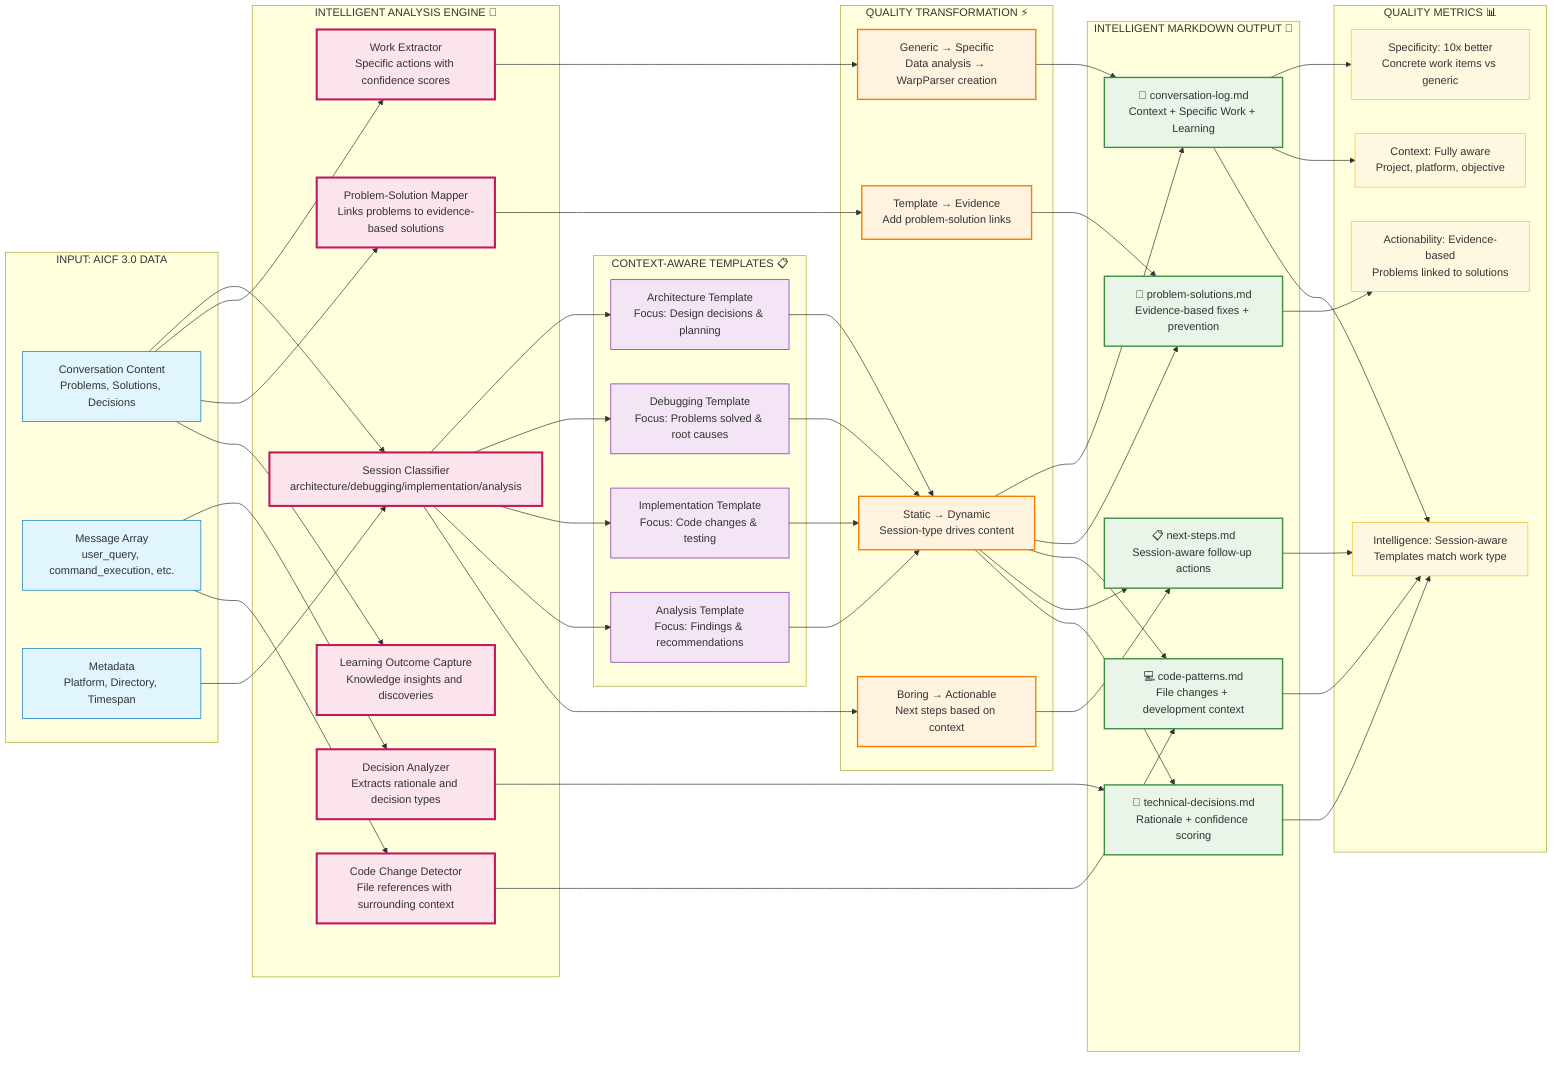 graph LR
    subgraph "INPUT: AICF 3.0 DATA"
        A1[Conversation Content<br/>Problems, Solutions, Decisions]
        A2[Message Array<br/>user_query, command_execution, etc.]
        A3[Metadata<br/>Platform, Directory, Timespan]
    end
    
    subgraph "INTELLIGENT ANALYSIS ENGINE 🧠"
        B1[Session Classifier<br/>architecture/debugging/implementation/analysis]
        B2[Work Extractor<br/>Specific actions with confidence scores]
        B3[Problem-Solution Mapper<br/>Links problems to evidence-based solutions]
        B4[Decision Analyzer<br/>Extracts rationale and decision types]
        B5[Code Change Detector<br/>File references with surrounding context]
        B6[Learning Outcome Capture<br/>Knowledge insights and discoveries]
    end
    
    subgraph "CONTEXT-AWARE TEMPLATES 📋"
        C1[Architecture Template<br/>Focus: Design decisions & planning]
        C2[Debugging Template<br/>Focus: Problems solved & root causes]
        C3[Implementation Template<br/>Focus: Code changes & testing]
        C4[Analysis Template<br/>Focus: Findings & recommendations]
    end
    
    subgraph "QUALITY TRANSFORMATION ⚡"
        D1[Generic → Specific<br/>Data analysis → WarpParser creation]
        D2[Template → Evidence<br/>Add problem-solution links]
        D3[Static → Dynamic<br/>Session-type drives content]
        D4[Boring → Actionable<br/>Next steps based on context]
    end
    
    subgraph "INTELLIGENT MARKDOWN OUTPUT 📄"
        E1[📝 conversation-log.md<br/>Context + Specific Work + Learning]
        E2[🔧 problem-solutions.md<br/>Evidence-based fixes + prevention]
        E3[💻 code-patterns.md<br/>File changes + development context]
        E4[📋 next-steps.md<br/>Session-aware follow-up actions]
        E5[🎯 technical-decisions.md<br/>Rationale + confidence scoring]
    end
    
    subgraph "QUALITY METRICS 📊"
        F1[Specificity: 10x better<br/>Concrete work items vs generic]
        F2[Context: Fully aware<br/>Project, platform, objective]
        F3[Actionability: Evidence-based<br/>Problems linked to solutions]
        F4[Intelligence: Session-aware<br/>Templates match work type]
    end

    %% Analysis Flow
    A1 --> B1
    A1 --> B2
    A1 --> B3
    A2 --> B4
    A2 --> B5
    A1 --> B6
    A3 --> B1
    
    %% Template Selection
    B1 --> C1
    B1 --> C2
    B1 --> C3
    B1 --> C4
    
    %% Quality Enhancement
    B2 --> D1
    B3 --> D2
    C1 --> D3
    C2 --> D3
    C3 --> D3
    C4 --> D3
    B1 --> D4
    
    %% Output Generation
    D1 --> E1
    D2 --> E2
    B5 --> E3
    D4 --> E4
    B4 --> E5
    D3 --> E1
    D3 --> E2
    D3 --> E3
    D3 --> E4
    D3 --> E5
    
    %% Quality Assessment
    E1 --> F1
    E1 --> F2
    E2 --> F3
    E1 --> F4
    E3 --> F4
    E4 --> F4
    E5 --> F4

    %% Styling
    classDef input fill:#e1f5fe,stroke:#0277bd
    classDef analysis fill:#fce4ec,stroke:#c2185b,stroke-width:3px
    classDef template fill:#f3e5f5,stroke:#7b1fa2
    classDef transform fill:#fff3e0,stroke:#f57c00,stroke-width:2px
    classDef output fill:#e8f5e8,stroke:#388e3c,stroke-width:2px
    classDef quality fill:#fff8e1,stroke:#fbc02d
    
    class A1,A2,A3 input
    class B1,B2,B3,B4,B5,B6 analysis
    class C1,C2,C3,C4 template
    class D1,D2,D3,D4 transform
    class E1,E2,E3,E4,E5 output
    class F1,F2,F3,F4 quality